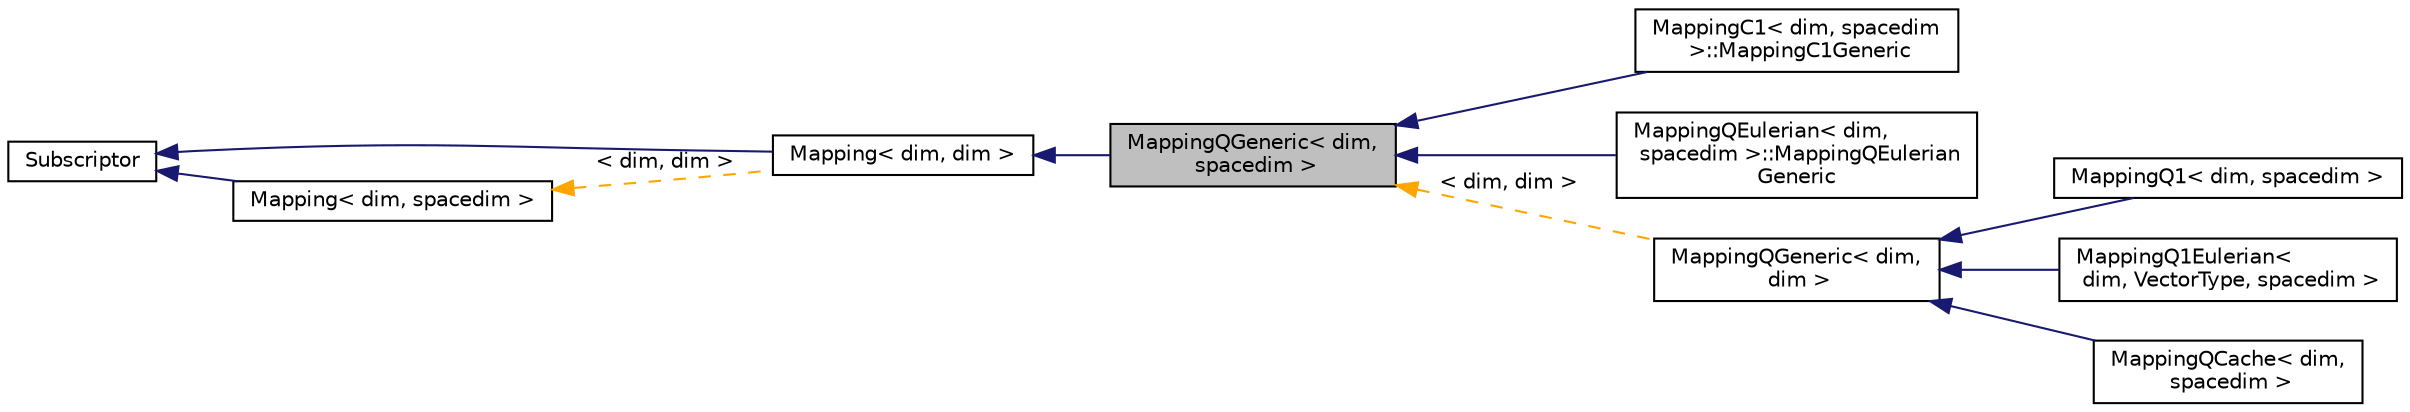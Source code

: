 digraph "MappingQGeneric&lt; dim, spacedim &gt;"
{
 // LATEX_PDF_SIZE
  edge [fontname="Helvetica",fontsize="10",labelfontname="Helvetica",labelfontsize="10"];
  node [fontname="Helvetica",fontsize="10",shape=record];
  rankdir="LR";
  Node1 [label="MappingQGeneric\< dim,\l spacedim \>",height=0.2,width=0.4,color="black", fillcolor="grey75", style="filled", fontcolor="black",tooltip=" "];
  Node2 -> Node1 [dir="back",color="midnightblue",fontsize="10",style="solid",fontname="Helvetica"];
  Node2 [label="Mapping\< dim, dim \>",height=0.2,width=0.4,color="black", fillcolor="white", style="filled",URL="$classMapping.html",tooltip=" "];
  Node3 -> Node2 [dir="back",color="midnightblue",fontsize="10",style="solid",fontname="Helvetica"];
  Node3 [label="Subscriptor",height=0.2,width=0.4,color="black", fillcolor="white", style="filled",URL="$classSubscriptor.html",tooltip=" "];
  Node4 -> Node2 [dir="back",color="orange",fontsize="10",style="dashed",label=" \< dim, dim \>" ,fontname="Helvetica"];
  Node4 [label="Mapping\< dim, spacedim \>",height=0.2,width=0.4,color="black", fillcolor="white", style="filled",URL="$classMapping.html",tooltip="Abstract base class for mapping classes. This class declares the interface for the functionality to d..."];
  Node3 -> Node4 [dir="back",color="midnightblue",fontsize="10",style="solid",fontname="Helvetica"];
  Node1 -> Node5 [dir="back",color="midnightblue",fontsize="10",style="solid",fontname="Helvetica"];
  Node5 [label="MappingC1\< dim, spacedim\l \>::MappingC1Generic",height=0.2,width=0.4,color="black", fillcolor="white", style="filled",URL="$classMappingC1_1_1MappingC1Generic.html",tooltip=" "];
  Node1 -> Node6 [dir="back",color="midnightblue",fontsize="10",style="solid",fontname="Helvetica"];
  Node6 [label="MappingQEulerian\< dim,\l spacedim \>::MappingQEulerian\lGeneric",height=0.2,width=0.4,color="black", fillcolor="white", style="filled",URL="$classMappingQEulerian_1_1MappingQEulerianGeneric.html",tooltip=" "];
  Node1 -> Node7 [dir="back",color="orange",fontsize="10",style="dashed",label=" \< dim, dim \>" ,fontname="Helvetica"];
  Node7 [label="MappingQGeneric\< dim,\l dim \>",height=0.2,width=0.4,color="black", fillcolor="white", style="filled",URL="$classMappingQGeneric.html",tooltip=" "];
  Node7 -> Node8 [dir="back",color="midnightblue",fontsize="10",style="solid",fontname="Helvetica"];
  Node8 [label="MappingQ1\< dim, spacedim \>",height=0.2,width=0.4,color="black", fillcolor="white", style="filled",URL="$classMappingQ1.html",tooltip=" "];
  Node7 -> Node9 [dir="back",color="midnightblue",fontsize="10",style="solid",fontname="Helvetica"];
  Node9 [label="MappingQ1Eulerian\<\l dim, VectorType, spacedim \>",height=0.2,width=0.4,color="black", fillcolor="white", style="filled",URL="$classMappingQ1Eulerian.html",tooltip=" "];
  Node7 -> Node10 [dir="back",color="midnightblue",fontsize="10",style="solid",fontname="Helvetica"];
  Node10 [label="MappingQCache\< dim,\l spacedim \>",height=0.2,width=0.4,color="black", fillcolor="white", style="filled",URL="$classMappingQCache.html",tooltip=" "];
}
